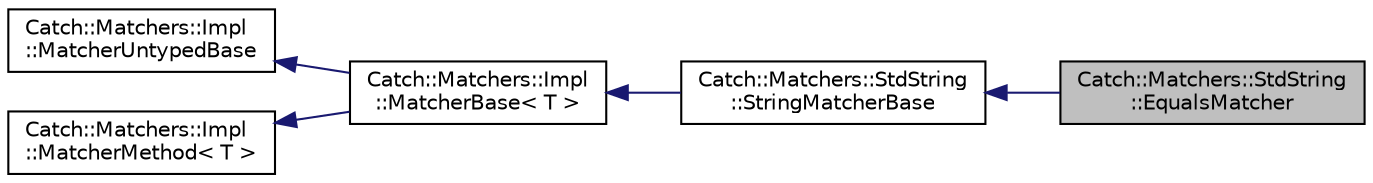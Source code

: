 digraph "Catch::Matchers::StdString::EqualsMatcher"
{
 // LATEX_PDF_SIZE
  bgcolor="transparent";
  edge [fontname="Helvetica",fontsize="10",labelfontname="Helvetica",labelfontsize="10"];
  node [fontname="Helvetica",fontsize="10",shape=record];
  rankdir="LR";
  Node1 [label="Catch::Matchers::StdString\l::EqualsMatcher",height=0.2,width=0.4,color="black", fillcolor="grey75", style="filled", fontcolor="black",tooltip=" "];
  Node2 -> Node1 [dir="back",color="midnightblue",fontsize="10",style="solid",fontname="Helvetica"];
  Node2 [label="Catch::Matchers::StdString\l::StringMatcherBase",height=0.2,width=0.4,color="black",URL="$structCatch_1_1Matchers_1_1StdString_1_1StringMatcherBase.html",tooltip=" "];
  Node3 -> Node2 [dir="back",color="midnightblue",fontsize="10",style="solid",fontname="Helvetica"];
  Node3 [label="Catch::Matchers::Impl\l::MatcherBase\< T \>",height=0.2,width=0.4,color="black",URL="$structCatch_1_1Matchers_1_1Impl_1_1MatcherBase.html",tooltip=" "];
  Node4 -> Node3 [dir="back",color="midnightblue",fontsize="10",style="solid",fontname="Helvetica"];
  Node4 [label="Catch::Matchers::Impl\l::MatcherUntypedBase",height=0.2,width=0.4,color="black",URL="$classCatch_1_1Matchers_1_1Impl_1_1MatcherUntypedBase.html",tooltip=" "];
  Node5 -> Node3 [dir="back",color="midnightblue",fontsize="10",style="solid",fontname="Helvetica"];
  Node5 [label="Catch::Matchers::Impl\l::MatcherMethod\< T \>",height=0.2,width=0.4,color="black",URL="$structCatch_1_1Matchers_1_1Impl_1_1MatcherMethod.html",tooltip=" "];
}
